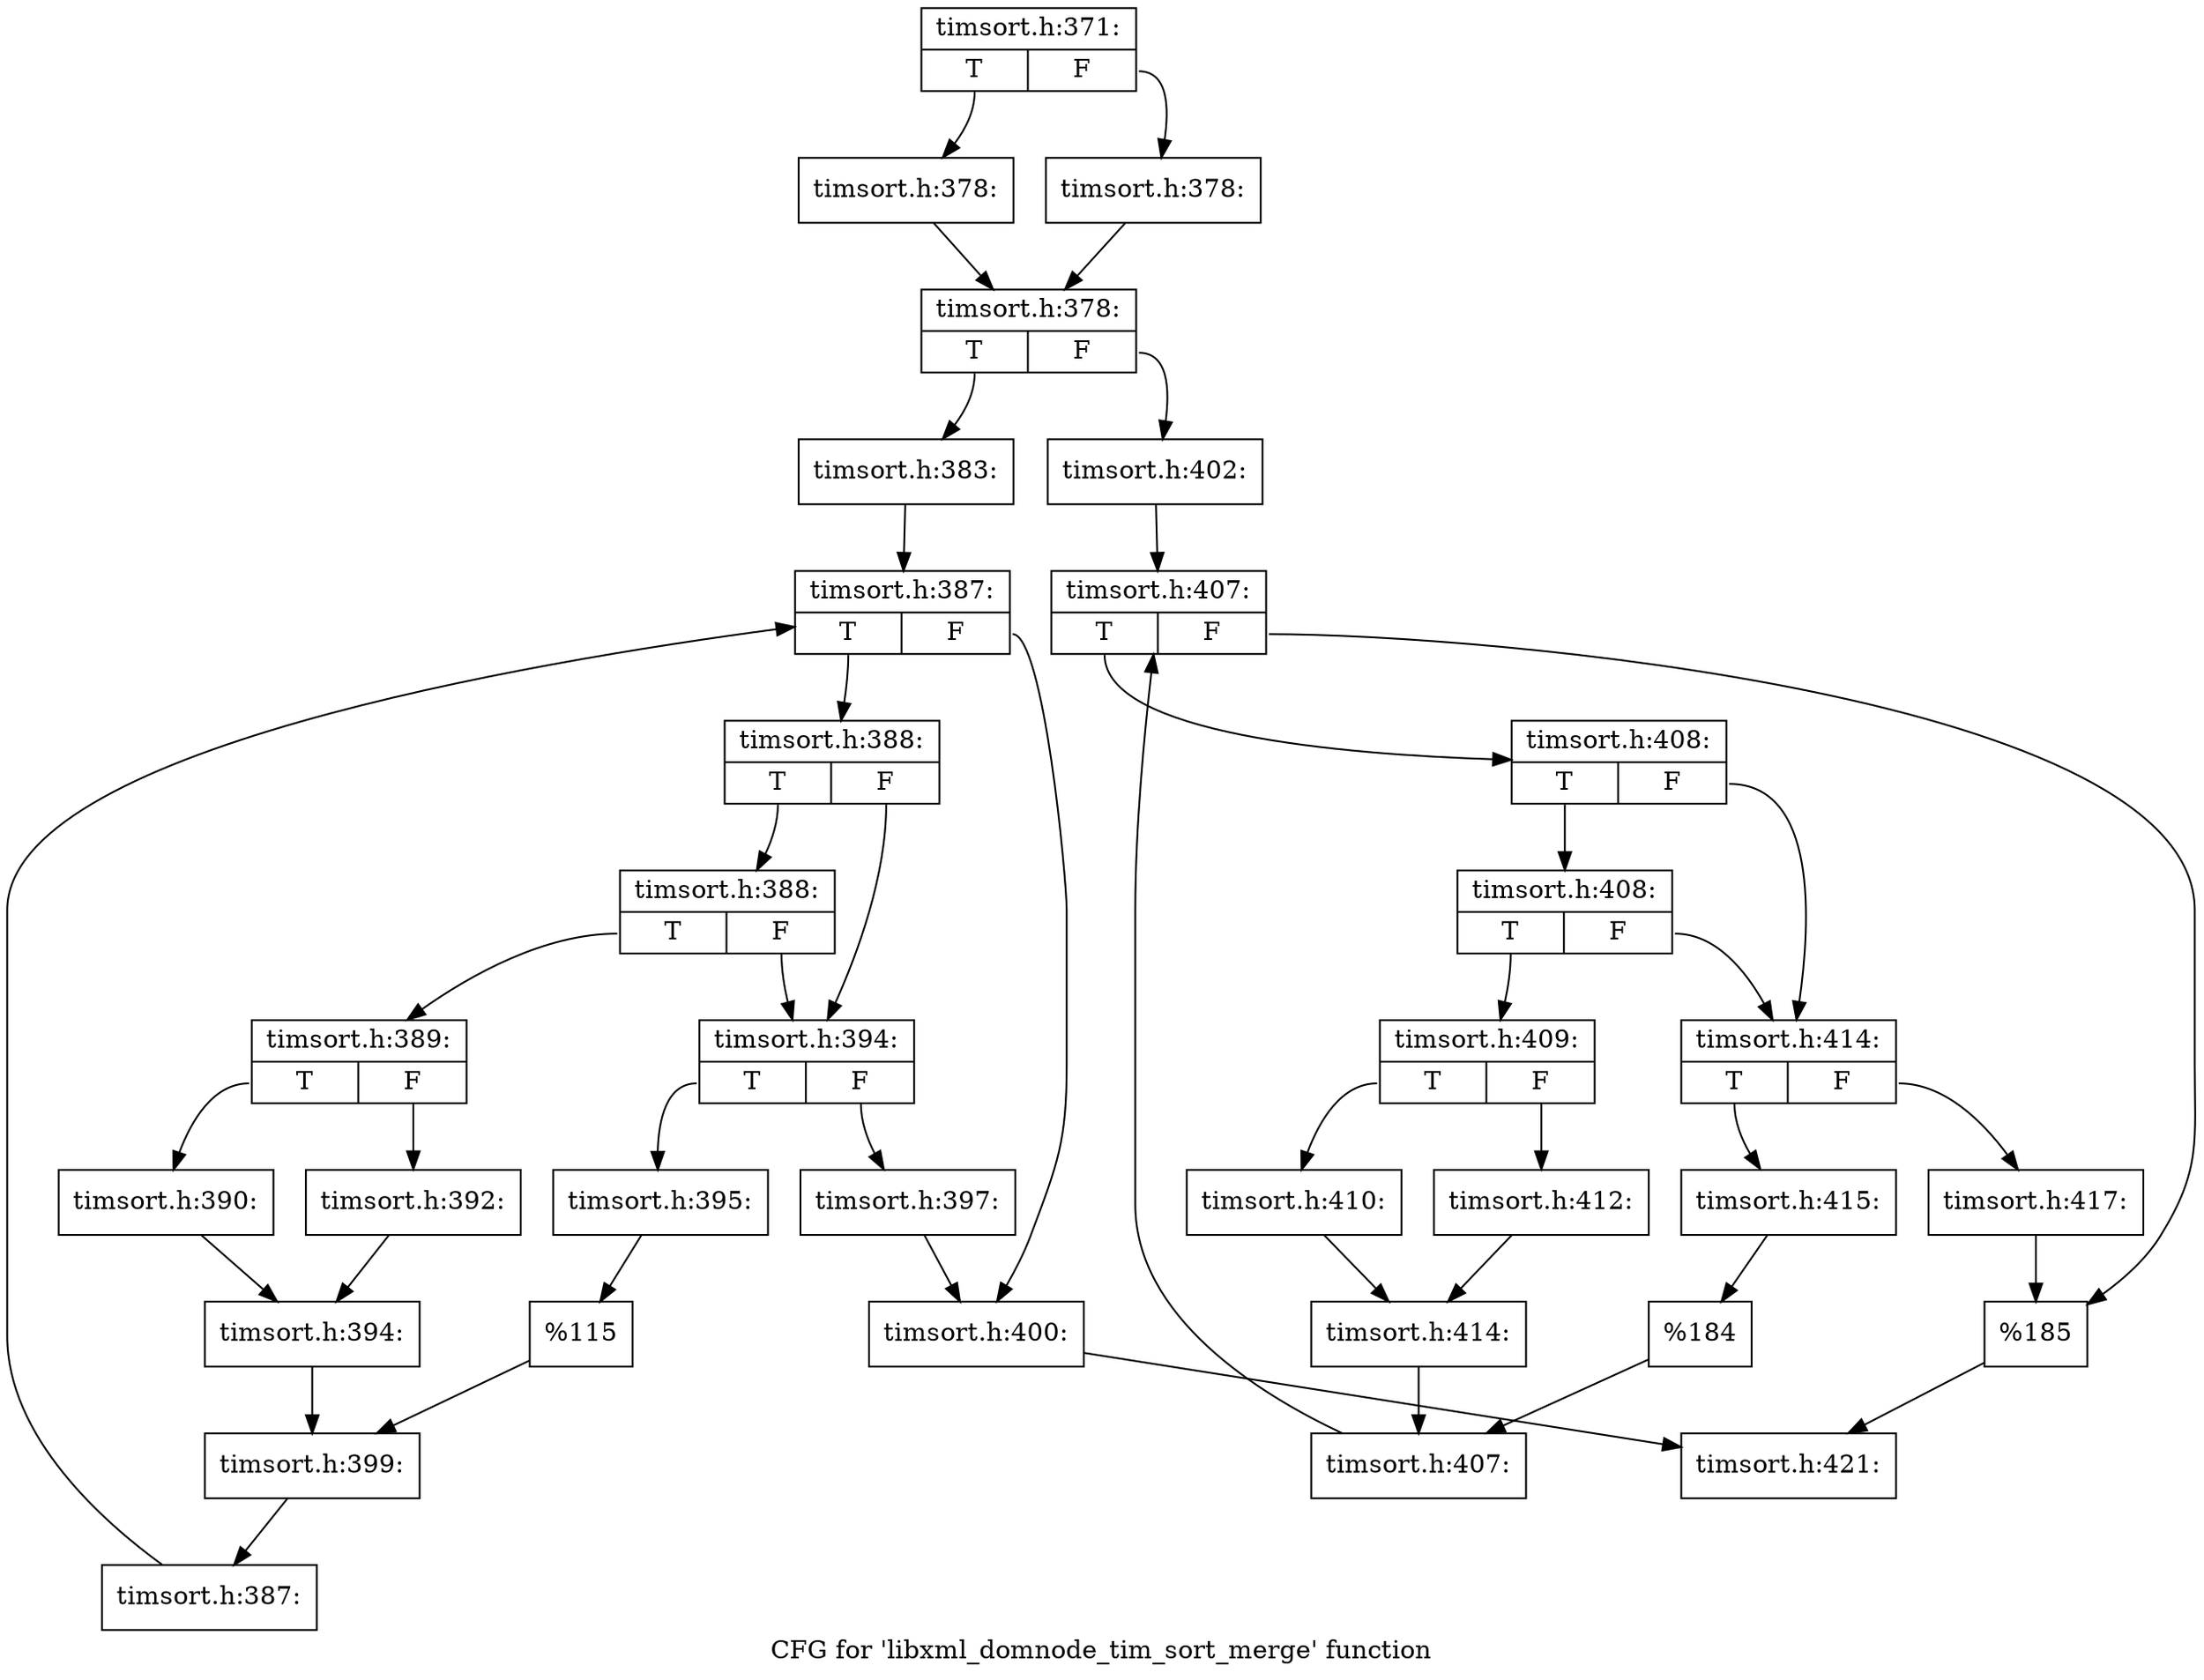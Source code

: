 digraph "CFG for 'libxml_domnode_tim_sort_merge' function" {
	label="CFG for 'libxml_domnode_tim_sort_merge' function";

	Node0x55e6b2a4ae80 [shape=record,label="{timsort.h:371:|{<s0>T|<s1>F}}"];
	Node0x55e6b2a4ae80:s0 -> Node0x55e6b2a4ff50;
	Node0x55e6b2a4ae80:s1 -> Node0x55e6b2a4ffa0;
	Node0x55e6b2a4ff50 [shape=record,label="{timsort.h:378:}"];
	Node0x55e6b2a4ff50 -> Node0x55e6b2a4fff0;
	Node0x55e6b2a4ffa0 [shape=record,label="{timsort.h:378:}"];
	Node0x55e6b2a4ffa0 -> Node0x55e6b2a4fff0;
	Node0x55e6b2a4fff0 [shape=record,label="{timsort.h:378:|{<s0>T|<s1>F}}"];
	Node0x55e6b2a4fff0:s0 -> Node0x55e6b2a505b0;
	Node0x55e6b2a4fff0:s1 -> Node0x55e6b2a50650;
	Node0x55e6b2a505b0 [shape=record,label="{timsort.h:383:}"];
	Node0x55e6b2a505b0 -> Node0x55e6b2a51400;
	Node0x55e6b2a51400 [shape=record,label="{timsort.h:387:|{<s0>T|<s1>F}}"];
	Node0x55e6b2a51400:s0 -> Node0x55e6b2a516e0;
	Node0x55e6b2a51400:s1 -> Node0x55e6b2a51200;
	Node0x55e6b2a516e0 [shape=record,label="{timsort.h:388:|{<s0>T|<s1>F}}"];
	Node0x55e6b2a516e0:s0 -> Node0x55e6b2a51d70;
	Node0x55e6b2a516e0:s1 -> Node0x55e6b2a51d20;
	Node0x55e6b2a51d70 [shape=record,label="{timsort.h:388:|{<s0>T|<s1>F}}"];
	Node0x55e6b2a51d70:s0 -> Node0x55e6b2a51c80;
	Node0x55e6b2a51d70:s1 -> Node0x55e6b2a51d20;
	Node0x55e6b2a51c80 [shape=record,label="{timsort.h:389:|{<s0>T|<s1>F}}"];
	Node0x55e6b2a51c80:s0 -> Node0x55e6b2a52640;
	Node0x55e6b2a51c80:s1 -> Node0x55e6b2a526e0;
	Node0x55e6b2a52640 [shape=record,label="{timsort.h:390:}"];
	Node0x55e6b2a52640 -> Node0x55e6b2a52690;
	Node0x55e6b2a526e0 [shape=record,label="{timsort.h:392:}"];
	Node0x55e6b2a526e0 -> Node0x55e6b2a52690;
	Node0x55e6b2a52690 [shape=record,label="{timsort.h:394:}"];
	Node0x55e6b2a52690 -> Node0x55e6b2a51cd0;
	Node0x55e6b2a51d20 [shape=record,label="{timsort.h:394:|{<s0>T|<s1>F}}"];
	Node0x55e6b2a51d20:s0 -> Node0x55e6b2a53b00;
	Node0x55e6b2a51d20:s1 -> Node0x55e6b2a53ba0;
	Node0x55e6b2a53b00 [shape=record,label="{timsort.h:395:}"];
	Node0x55e6b2a53b00 -> Node0x55e6b2a53b50;
	Node0x55e6b2a53ba0 [shape=record,label="{timsort.h:397:}"];
	Node0x55e6b2a53ba0 -> Node0x55e6b2a51200;
	Node0x55e6b2a53b50 [shape=record,label="{%115}"];
	Node0x55e6b2a53b50 -> Node0x55e6b2a51cd0;
	Node0x55e6b2a51cd0 [shape=record,label="{timsort.h:399:}"];
	Node0x55e6b2a51cd0 -> Node0x55e6b2a51650;
	Node0x55e6b2a51650 [shape=record,label="{timsort.h:387:}"];
	Node0x55e6b2a51650 -> Node0x55e6b2a51400;
	Node0x55e6b2a51200 [shape=record,label="{timsort.h:400:}"];
	Node0x55e6b2a51200 -> Node0x55e6b2a50600;
	Node0x55e6b2a50650 [shape=record,label="{timsort.h:402:}"];
	Node0x55e6b2a50650 -> Node0x55e6b2a559d0;
	Node0x55e6b2a559d0 [shape=record,label="{timsort.h:407:|{<s0>T|<s1>F}}"];
	Node0x55e6b2a559d0:s0 -> Node0x55e6b2a55ea0;
	Node0x55e6b2a559d0:s1 -> Node0x55e6b2a55bf0;
	Node0x55e6b2a55ea0 [shape=record,label="{timsort.h:408:|{<s0>T|<s1>F}}"];
	Node0x55e6b2a55ea0:s0 -> Node0x55e6b2a56180;
	Node0x55e6b2a55ea0:s1 -> Node0x55e6b2a56130;
	Node0x55e6b2a56180 [shape=record,label="{timsort.h:408:|{<s0>T|<s1>F}}"];
	Node0x55e6b2a56180:s0 -> Node0x55e6b2a56090;
	Node0x55e6b2a56180:s1 -> Node0x55e6b2a56130;
	Node0x55e6b2a56090 [shape=record,label="{timsort.h:409:|{<s0>T|<s1>F}}"];
	Node0x55e6b2a56090:s0 -> Node0x55e6b2a56770;
	Node0x55e6b2a56090:s1 -> Node0x55e6b2a56810;
	Node0x55e6b2a56770 [shape=record,label="{timsort.h:410:}"];
	Node0x55e6b2a56770 -> Node0x55e6b2a567c0;
	Node0x55e6b2a56810 [shape=record,label="{timsort.h:412:}"];
	Node0x55e6b2a56810 -> Node0x55e6b2a567c0;
	Node0x55e6b2a567c0 [shape=record,label="{timsort.h:414:}"];
	Node0x55e6b2a567c0 -> Node0x55e6b2a560e0;
	Node0x55e6b2a56130 [shape=record,label="{timsort.h:414:|{<s0>T|<s1>F}}"];
	Node0x55e6b2a56130:s0 -> Node0x55e6b2a57d30;
	Node0x55e6b2a56130:s1 -> Node0x55e6b2a57dd0;
	Node0x55e6b2a57d30 [shape=record,label="{timsort.h:415:}"];
	Node0x55e6b2a57d30 -> Node0x55e6b2a57d80;
	Node0x55e6b2a57dd0 [shape=record,label="{timsort.h:417:}"];
	Node0x55e6b2a57dd0 -> Node0x55e6b2a55bf0;
	Node0x55e6b2a57d80 [shape=record,label="{%184}"];
	Node0x55e6b2a57d80 -> Node0x55e6b2a560e0;
	Node0x55e6b2a560e0 [shape=record,label="{timsort.h:407:}"];
	Node0x55e6b2a560e0 -> Node0x55e6b2a559d0;
	Node0x55e6b2a55bf0 [shape=record,label="{%185}"];
	Node0x55e6b2a55bf0 -> Node0x55e6b2a50600;
	Node0x55e6b2a50600 [shape=record,label="{timsort.h:421:}"];
}
